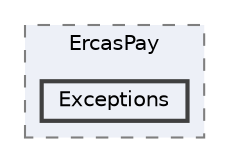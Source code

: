digraph "/home/tomiwa/Downloads/ercaspay/ErcasPay/Exceptions"
{
 // LATEX_PDF_SIZE
  bgcolor="transparent";
  edge [fontname=Helvetica,fontsize=10,labelfontname=Helvetica,labelfontsize=10];
  node [fontname=Helvetica,fontsize=10,shape=box,height=0.2,width=0.4];
  compound=true
  subgraph clusterdir_48f598f87d6fbb52d58761b444a869ce {
    graph [ bgcolor="#edf0f7", pencolor="grey50", label="ErcasPay", fontname=Helvetica,fontsize=10 style="filled,dashed", URL="dir_48f598f87d6fbb52d58761b444a869ce.html",tooltip=""]
  dir_d68c6d17c78b15851022f685aed3cb0b [label="Exceptions", fillcolor="#edf0f7", color="grey25", style="filled,bold", URL="dir_d68c6d17c78b15851022f685aed3cb0b.html",tooltip=""];
  }
}
